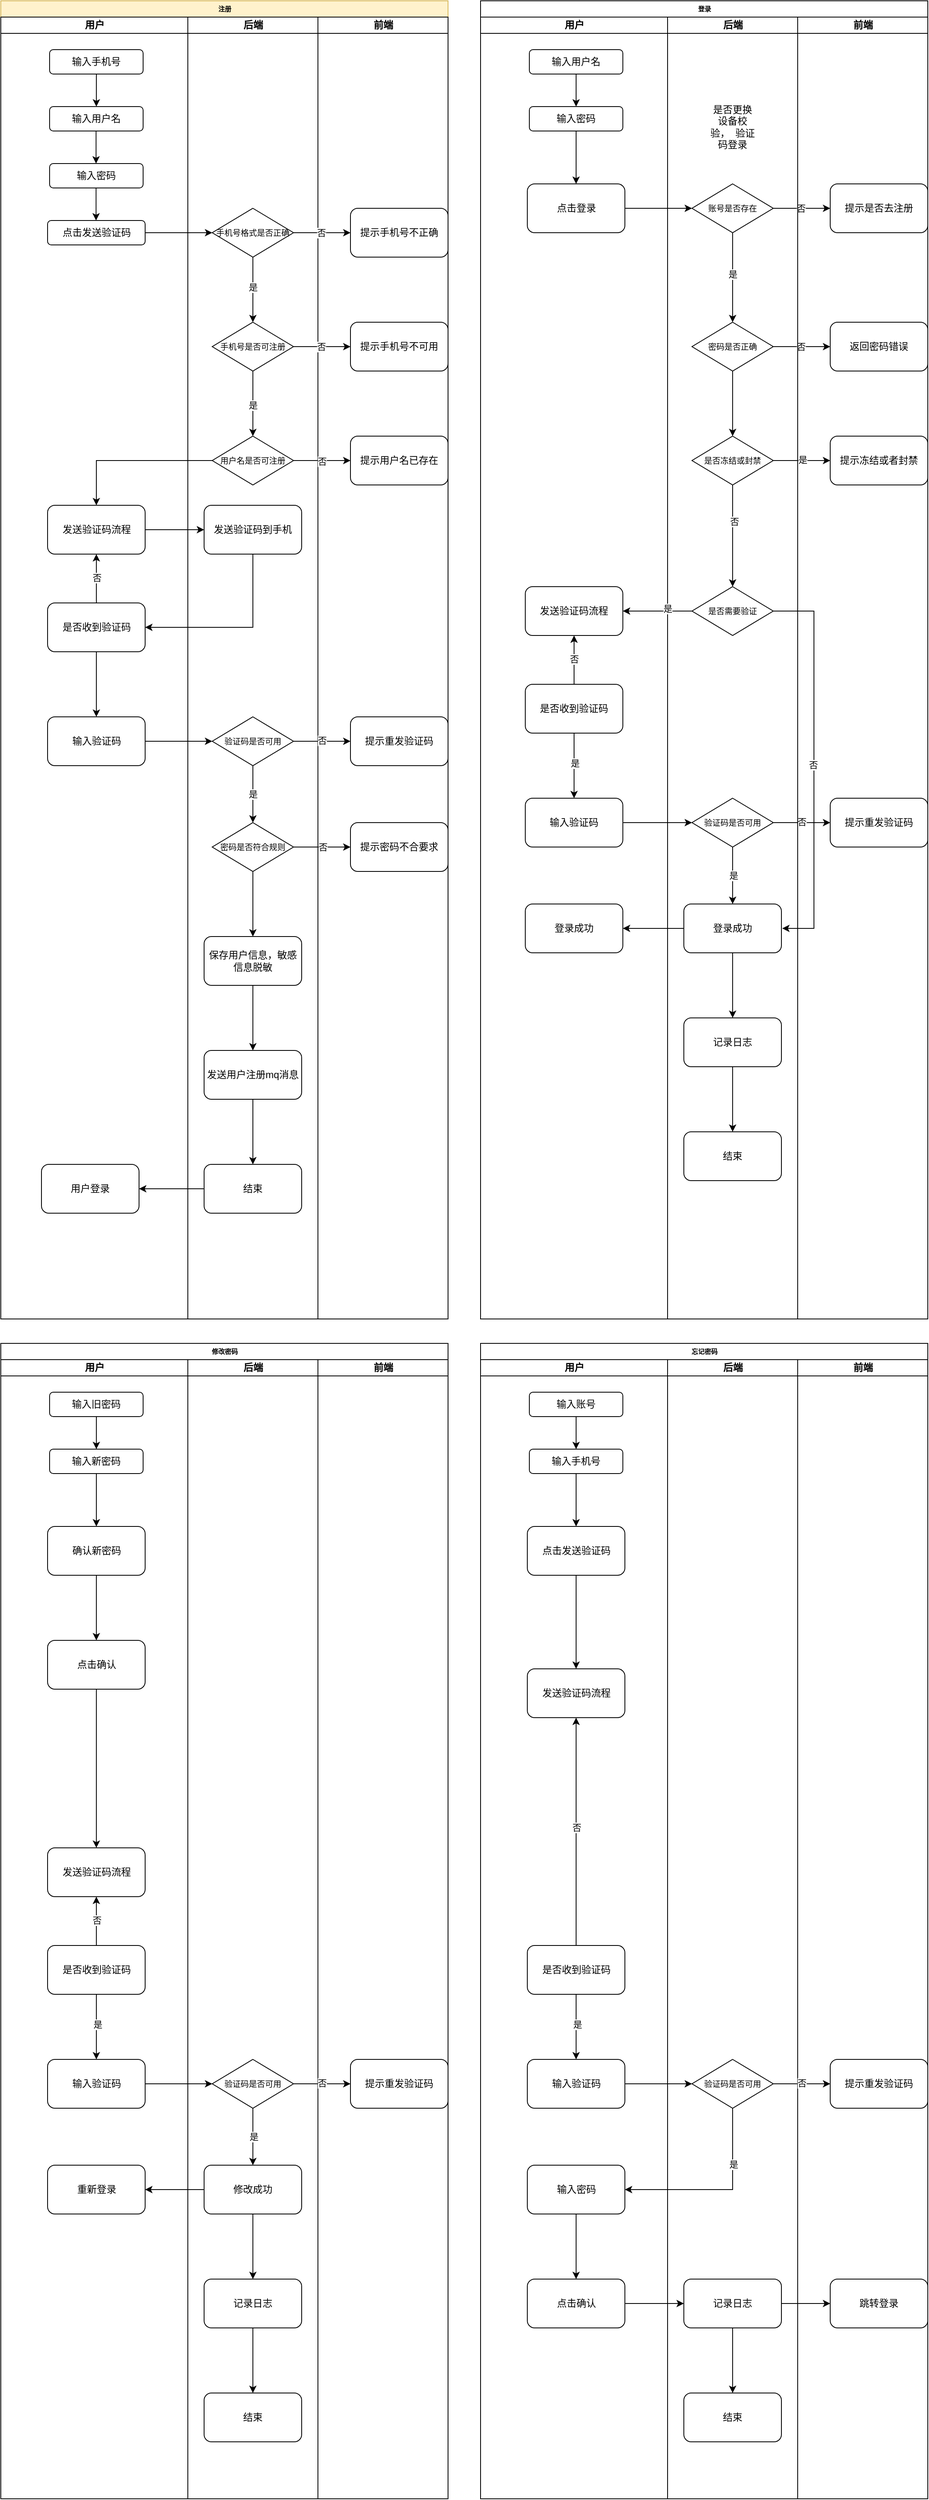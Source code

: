 <mxfile version="22.1.4" type="github">
  <diagram name="Page-1" id="74e2e168-ea6b-b213-b513-2b3c1d86103e">
    <mxGraphModel dx="1026" dy="616" grid="1" gridSize="10" guides="1" tooltips="1" connect="1" arrows="1" fold="1" page="1" pageScale="1" pageWidth="1100" pageHeight="850" background="none" math="0" shadow="0">
      <root>
        <mxCell id="0" />
        <mxCell id="1" parent="0" />
        <mxCell id="77e6c97f196da883-1" value="注册" style="swimlane;html=1;childLayout=stackLayout;startSize=20;rounded=0;shadow=0;labelBackgroundColor=none;strokeWidth=1;fontFamily=Verdana;fontSize=8;align=center;fillColor=#fff2cc;strokeColor=#d6b656;" parent="1" vertex="1">
          <mxGeometry x="70" y="10" width="550" height="1620" as="geometry" />
        </mxCell>
        <mxCell id="77e6c97f196da883-2" value="用户" style="swimlane;html=1;startSize=20;" parent="77e6c97f196da883-1" vertex="1">
          <mxGeometry y="20" width="230" height="1600" as="geometry" />
        </mxCell>
        <mxCell id="Mrs2PnhfkA3vAVPsogvi-46" value="输入手机号" style="rounded=1;whiteSpace=wrap;html=1;" parent="77e6c97f196da883-2" vertex="1">
          <mxGeometry x="60" y="40" width="115" height="30" as="geometry" />
        </mxCell>
        <mxCell id="Mrs2PnhfkA3vAVPsogvi-47" value="输入用户名" style="rounded=1;whiteSpace=wrap;html=1;" parent="77e6c97f196da883-2" vertex="1">
          <mxGeometry x="60" y="110" width="115" height="30" as="geometry" />
        </mxCell>
        <mxCell id="Mrs2PnhfkA3vAVPsogvi-87" value="输入密码" style="rounded=1;whiteSpace=wrap;html=1;" parent="77e6c97f196da883-2" vertex="1">
          <mxGeometry x="60" y="180" width="115" height="30" as="geometry" />
        </mxCell>
        <mxCell id="Mrs2PnhfkA3vAVPsogvi-88" value="点击发送验证码" style="rounded=1;whiteSpace=wrap;html=1;" parent="77e6c97f196da883-2" vertex="1">
          <mxGeometry x="57.5" y="250" width="120" height="30" as="geometry" />
        </mxCell>
        <mxCell id="Mrs2PnhfkA3vAVPsogvi-94" value="" style="endArrow=classic;html=1;rounded=0;exitX=0.5;exitY=1;exitDx=0;exitDy=0;" parent="77e6c97f196da883-2" source="Mrs2PnhfkA3vAVPsogvi-46" target="Mrs2PnhfkA3vAVPsogvi-47" edge="1">
          <mxGeometry width="50" height="50" relative="1" as="geometry">
            <mxPoint x="240" y="200" as="sourcePoint" />
            <mxPoint x="290" y="150" as="targetPoint" />
          </mxGeometry>
        </mxCell>
        <mxCell id="Mrs2PnhfkA3vAVPsogvi-96" value="" style="endArrow=classic;html=1;rounded=0;exitX=0.5;exitY=1;exitDx=0;exitDy=0;" parent="77e6c97f196da883-2" edge="1">
          <mxGeometry width="50" height="50" relative="1" as="geometry">
            <mxPoint x="117.14" y="140" as="sourcePoint" />
            <mxPoint x="117.14" y="180" as="targetPoint" />
          </mxGeometry>
        </mxCell>
        <mxCell id="Mrs2PnhfkA3vAVPsogvi-97" value="" style="endArrow=classic;html=1;rounded=0;exitX=0.5;exitY=1;exitDx=0;exitDy=0;" parent="77e6c97f196da883-2" edge="1">
          <mxGeometry width="50" height="50" relative="1" as="geometry">
            <mxPoint x="117.14" y="210" as="sourcePoint" />
            <mxPoint x="117.14" y="250" as="targetPoint" />
          </mxGeometry>
        </mxCell>
        <mxCell id="Mrs2PnhfkA3vAVPsogvi-127" value="发送验证码流程" style="rounded=1;whiteSpace=wrap;html=1;" parent="77e6c97f196da883-2" vertex="1">
          <mxGeometry x="57.5" y="600" width="120" height="60" as="geometry" />
        </mxCell>
        <mxCell id="Mrs2PnhfkA3vAVPsogvi-137" value="" style="edgeStyle=orthogonalEdgeStyle;rounded=0;orthogonalLoop=1;jettySize=auto;html=1;" parent="77e6c97f196da883-2" source="Mrs2PnhfkA3vAVPsogvi-135" target="Mrs2PnhfkA3vAVPsogvi-127" edge="1">
          <mxGeometry relative="1" as="geometry" />
        </mxCell>
        <mxCell id="Mrs2PnhfkA3vAVPsogvi-138" value="否" style="edgeLabel;html=1;align=center;verticalAlign=middle;resizable=0;points=[];" parent="Mrs2PnhfkA3vAVPsogvi-137" vertex="1" connectable="0">
          <mxGeometry x="0.039" relative="1" as="geometry">
            <mxPoint as="offset" />
          </mxGeometry>
        </mxCell>
        <mxCell id="Mrs2PnhfkA3vAVPsogvi-140" value="" style="edgeStyle=orthogonalEdgeStyle;rounded=0;orthogonalLoop=1;jettySize=auto;html=1;" parent="77e6c97f196da883-2" source="Mrs2PnhfkA3vAVPsogvi-135" target="Mrs2PnhfkA3vAVPsogvi-139" edge="1">
          <mxGeometry relative="1" as="geometry" />
        </mxCell>
        <mxCell id="Mrs2PnhfkA3vAVPsogvi-135" value="是否收到验证码" style="rounded=1;whiteSpace=wrap;html=1;" parent="77e6c97f196da883-2" vertex="1">
          <mxGeometry x="57.5" y="720" width="120" height="60" as="geometry" />
        </mxCell>
        <mxCell id="Mrs2PnhfkA3vAVPsogvi-139" value="输入验证码" style="rounded=1;whiteSpace=wrap;html=1;" parent="77e6c97f196da883-2" vertex="1">
          <mxGeometry x="57.5" y="860" width="120" height="60" as="geometry" />
        </mxCell>
        <mxCell id="Mrs2PnhfkA3vAVPsogvi-160" value="用户登录" style="rounded=1;whiteSpace=wrap;html=1;" parent="77e6c97f196da883-2" vertex="1">
          <mxGeometry x="50" y="1410" width="120" height="60" as="geometry" />
        </mxCell>
        <mxCell id="77e6c97f196da883-4" value="后端" style="swimlane;html=1;startSize=20;" parent="77e6c97f196da883-1" vertex="1">
          <mxGeometry x="230" y="20" width="160" height="1600" as="geometry" />
        </mxCell>
        <mxCell id="Mrs2PnhfkA3vAVPsogvi-101" value="" style="edgeStyle=orthogonalEdgeStyle;rounded=0;orthogonalLoop=1;jettySize=auto;html=1;" parent="77e6c97f196da883-4" source="Mrs2PnhfkA3vAVPsogvi-98" target="Mrs2PnhfkA3vAVPsogvi-100" edge="1">
          <mxGeometry relative="1" as="geometry" />
        </mxCell>
        <mxCell id="Mrs2PnhfkA3vAVPsogvi-106" value="是" style="edgeLabel;html=1;align=center;verticalAlign=middle;resizable=0;points=[];" parent="Mrs2PnhfkA3vAVPsogvi-101" vertex="1" connectable="0">
          <mxGeometry x="-0.071" relative="1" as="geometry">
            <mxPoint as="offset" />
          </mxGeometry>
        </mxCell>
        <mxCell id="Mrs2PnhfkA3vAVPsogvi-98" value="&lt;font style=&quot;font-size: 10px;&quot;&gt;手机号格式是否正确&lt;/font&gt;" style="rhombus;whiteSpace=wrap;html=1;" parent="77e6c97f196da883-4" vertex="1">
          <mxGeometry x="30" y="235" width="100" height="60" as="geometry" />
        </mxCell>
        <mxCell id="Mrs2PnhfkA3vAVPsogvi-103" value="" style="edgeStyle=orthogonalEdgeStyle;rounded=0;orthogonalLoop=1;jettySize=auto;html=1;" parent="77e6c97f196da883-4" source="Mrs2PnhfkA3vAVPsogvi-100" target="Mrs2PnhfkA3vAVPsogvi-102" edge="1">
          <mxGeometry relative="1" as="geometry" />
        </mxCell>
        <mxCell id="Mrs2PnhfkA3vAVPsogvi-107" value="是" style="edgeLabel;html=1;align=center;verticalAlign=middle;resizable=0;points=[];" parent="Mrs2PnhfkA3vAVPsogvi-103" vertex="1" connectable="0">
          <mxGeometry x="0.036" relative="1" as="geometry">
            <mxPoint as="offset" />
          </mxGeometry>
        </mxCell>
        <mxCell id="Mrs2PnhfkA3vAVPsogvi-100" value="&lt;font style=&quot;font-size: 10px;&quot;&gt;手机号是否可注册&lt;/font&gt;" style="rhombus;whiteSpace=wrap;html=1;" parent="77e6c97f196da883-4" vertex="1">
          <mxGeometry x="30" y="375" width="100" height="60" as="geometry" />
        </mxCell>
        <mxCell id="Mrs2PnhfkA3vAVPsogvi-102" value="&lt;font style=&quot;font-size: 10px;&quot;&gt;用户名是否可注册&lt;/font&gt;" style="rhombus;whiteSpace=wrap;html=1;" parent="77e6c97f196da883-4" vertex="1">
          <mxGeometry x="30" y="515" width="100" height="60" as="geometry" />
        </mxCell>
        <mxCell id="Mrs2PnhfkA3vAVPsogvi-155" value="" style="edgeStyle=orthogonalEdgeStyle;rounded=0;orthogonalLoop=1;jettySize=auto;html=1;" parent="77e6c97f196da883-4" source="Mrs2PnhfkA3vAVPsogvi-104" target="Mrs2PnhfkA3vAVPsogvi-154" edge="1">
          <mxGeometry relative="1" as="geometry" />
        </mxCell>
        <mxCell id="Mrs2PnhfkA3vAVPsogvi-104" value="&lt;font style=&quot;font-size: 10px;&quot;&gt;密码是否符合规则&lt;/font&gt;" style="rhombus;whiteSpace=wrap;html=1;" parent="77e6c97f196da883-4" vertex="1">
          <mxGeometry x="30" y="990" width="100" height="60" as="geometry" />
        </mxCell>
        <mxCell id="Mrs2PnhfkA3vAVPsogvi-133" value="发送验证码到手机" style="rounded=1;whiteSpace=wrap;html=1;" parent="77e6c97f196da883-4" vertex="1">
          <mxGeometry x="20" y="600" width="120" height="60" as="geometry" />
        </mxCell>
        <mxCell id="Mrs2PnhfkA3vAVPsogvi-146" value="" style="edgeStyle=orthogonalEdgeStyle;rounded=0;orthogonalLoop=1;jettySize=auto;html=1;" parent="77e6c97f196da883-4" source="Mrs2PnhfkA3vAVPsogvi-144" target="Mrs2PnhfkA3vAVPsogvi-104" edge="1">
          <mxGeometry relative="1" as="geometry" />
        </mxCell>
        <mxCell id="Mrs2PnhfkA3vAVPsogvi-147" value="是" style="edgeLabel;html=1;align=center;verticalAlign=middle;resizable=0;points=[];" parent="Mrs2PnhfkA3vAVPsogvi-146" vertex="1" connectable="0">
          <mxGeometry x="0.004" relative="1" as="geometry">
            <mxPoint as="offset" />
          </mxGeometry>
        </mxCell>
        <mxCell id="Mrs2PnhfkA3vAVPsogvi-144" value="&lt;font style=&quot;font-size: 10px;&quot;&gt;验证码是否可用&lt;/font&gt;" style="rhombus;whiteSpace=wrap;html=1;" parent="77e6c97f196da883-4" vertex="1">
          <mxGeometry x="30" y="860" width="100" height="60" as="geometry" />
        </mxCell>
        <mxCell id="Mrs2PnhfkA3vAVPsogvi-157" value="" style="edgeStyle=orthogonalEdgeStyle;rounded=0;orthogonalLoop=1;jettySize=auto;html=1;" parent="77e6c97f196da883-4" source="Mrs2PnhfkA3vAVPsogvi-154" target="Mrs2PnhfkA3vAVPsogvi-156" edge="1">
          <mxGeometry relative="1" as="geometry" />
        </mxCell>
        <mxCell id="Mrs2PnhfkA3vAVPsogvi-154" value="保存用户信息，敏感信息脱敏" style="rounded=1;whiteSpace=wrap;html=1;" parent="77e6c97f196da883-4" vertex="1">
          <mxGeometry x="20" y="1130" width="120" height="60" as="geometry" />
        </mxCell>
        <mxCell id="Mrs2PnhfkA3vAVPsogvi-159" value="" style="edgeStyle=orthogonalEdgeStyle;rounded=0;orthogonalLoop=1;jettySize=auto;html=1;" parent="77e6c97f196da883-4" source="Mrs2PnhfkA3vAVPsogvi-156" target="Mrs2PnhfkA3vAVPsogvi-158" edge="1">
          <mxGeometry relative="1" as="geometry" />
        </mxCell>
        <mxCell id="Mrs2PnhfkA3vAVPsogvi-156" value="发送用户注册mq消息" style="rounded=1;whiteSpace=wrap;html=1;" parent="77e6c97f196da883-4" vertex="1">
          <mxGeometry x="20" y="1270" width="120" height="60" as="geometry" />
        </mxCell>
        <mxCell id="Mrs2PnhfkA3vAVPsogvi-158" value="结束" style="rounded=1;whiteSpace=wrap;html=1;" parent="77e6c97f196da883-4" vertex="1">
          <mxGeometry x="20" y="1410" width="120" height="60" as="geometry" />
        </mxCell>
        <mxCell id="77e6c97f196da883-5" value="前端" style="swimlane;html=1;startSize=20;" parent="77e6c97f196da883-1" vertex="1">
          <mxGeometry x="390" y="20" width="160" height="1600" as="geometry" />
        </mxCell>
        <mxCell id="Mrs2PnhfkA3vAVPsogvi-114" value="提示手机号不正确" style="rounded=1;whiteSpace=wrap;html=1;" parent="77e6c97f196da883-5" vertex="1">
          <mxGeometry x="40" y="235" width="120" height="60" as="geometry" />
        </mxCell>
        <mxCell id="Mrs2PnhfkA3vAVPsogvi-117" value="提示手机号不可用" style="rounded=1;whiteSpace=wrap;html=1;" parent="77e6c97f196da883-5" vertex="1">
          <mxGeometry x="40" y="375" width="120" height="60" as="geometry" />
        </mxCell>
        <mxCell id="Mrs2PnhfkA3vAVPsogvi-119" value="提示用户名已存在" style="rounded=1;whiteSpace=wrap;html=1;" parent="77e6c97f196da883-5" vertex="1">
          <mxGeometry x="40" y="515" width="120" height="60" as="geometry" />
        </mxCell>
        <mxCell id="Mrs2PnhfkA3vAVPsogvi-148" value="提示重发验证码" style="rounded=1;whiteSpace=wrap;html=1;" parent="77e6c97f196da883-5" vertex="1">
          <mxGeometry x="40" y="860" width="120" height="60" as="geometry" />
        </mxCell>
        <mxCell id="Mrs2PnhfkA3vAVPsogvi-150" value="提示密码不合要求" style="rounded=1;whiteSpace=wrap;html=1;" parent="77e6c97f196da883-5" vertex="1">
          <mxGeometry x="40" y="990" width="120" height="60" as="geometry" />
        </mxCell>
        <mxCell id="Mrs2PnhfkA3vAVPsogvi-109" value="" style="edgeStyle=orthogonalEdgeStyle;rounded=0;orthogonalLoop=1;jettySize=auto;html=1;" parent="77e6c97f196da883-1" source="Mrs2PnhfkA3vAVPsogvi-88" target="Mrs2PnhfkA3vAVPsogvi-98" edge="1">
          <mxGeometry relative="1" as="geometry" />
        </mxCell>
        <mxCell id="Mrs2PnhfkA3vAVPsogvi-115" value="" style="edgeStyle=orthogonalEdgeStyle;rounded=0;orthogonalLoop=1;jettySize=auto;html=1;" parent="77e6c97f196da883-1" source="Mrs2PnhfkA3vAVPsogvi-98" target="Mrs2PnhfkA3vAVPsogvi-114" edge="1">
          <mxGeometry relative="1" as="geometry" />
        </mxCell>
        <mxCell id="Mrs2PnhfkA3vAVPsogvi-122" value="否" style="edgeLabel;html=1;align=center;verticalAlign=middle;resizable=0;points=[];" parent="Mrs2PnhfkA3vAVPsogvi-115" vertex="1" connectable="0">
          <mxGeometry x="-0.025" relative="1" as="geometry">
            <mxPoint as="offset" />
          </mxGeometry>
        </mxCell>
        <mxCell id="Mrs2PnhfkA3vAVPsogvi-118" value="" style="edgeStyle=orthogonalEdgeStyle;rounded=0;orthogonalLoop=1;jettySize=auto;html=1;" parent="77e6c97f196da883-1" source="Mrs2PnhfkA3vAVPsogvi-100" target="Mrs2PnhfkA3vAVPsogvi-117" edge="1">
          <mxGeometry relative="1" as="geometry" />
        </mxCell>
        <mxCell id="Mrs2PnhfkA3vAVPsogvi-121" value="否" style="edgeLabel;html=1;align=center;verticalAlign=middle;resizable=0;points=[];" parent="Mrs2PnhfkA3vAVPsogvi-118" vertex="1" connectable="0">
          <mxGeometry x="-0.025" relative="1" as="geometry">
            <mxPoint as="offset" />
          </mxGeometry>
        </mxCell>
        <mxCell id="Mrs2PnhfkA3vAVPsogvi-120" value="" style="edgeStyle=orthogonalEdgeStyle;rounded=0;orthogonalLoop=1;jettySize=auto;html=1;" parent="77e6c97f196da883-1" source="Mrs2PnhfkA3vAVPsogvi-102" target="Mrs2PnhfkA3vAVPsogvi-119" edge="1">
          <mxGeometry relative="1" as="geometry" />
        </mxCell>
        <mxCell id="Mrs2PnhfkA3vAVPsogvi-123" value="否" style="edgeLabel;html=1;align=center;verticalAlign=middle;resizable=0;points=[];" parent="Mrs2PnhfkA3vAVPsogvi-120" vertex="1" connectable="0">
          <mxGeometry x="-0.004" y="-1" relative="1" as="geometry">
            <mxPoint as="offset" />
          </mxGeometry>
        </mxCell>
        <mxCell id="Mrs2PnhfkA3vAVPsogvi-128" value="" style="edgeStyle=orthogonalEdgeStyle;rounded=0;orthogonalLoop=1;jettySize=auto;html=1;" parent="77e6c97f196da883-1" source="Mrs2PnhfkA3vAVPsogvi-102" target="Mrs2PnhfkA3vAVPsogvi-127" edge="1">
          <mxGeometry relative="1" as="geometry" />
        </mxCell>
        <mxCell id="Mrs2PnhfkA3vAVPsogvi-134" value="" style="edgeStyle=orthogonalEdgeStyle;rounded=0;orthogonalLoop=1;jettySize=auto;html=1;" parent="77e6c97f196da883-1" source="Mrs2PnhfkA3vAVPsogvi-127" target="Mrs2PnhfkA3vAVPsogvi-133" edge="1">
          <mxGeometry relative="1" as="geometry" />
        </mxCell>
        <mxCell id="Mrs2PnhfkA3vAVPsogvi-136" value="" style="endArrow=classic;html=1;rounded=0;exitX=0.5;exitY=1;exitDx=0;exitDy=0;entryX=1;entryY=0.5;entryDx=0;entryDy=0;" parent="77e6c97f196da883-1" source="Mrs2PnhfkA3vAVPsogvi-133" target="Mrs2PnhfkA3vAVPsogvi-135" edge="1">
          <mxGeometry width="50" height="50" relative="1" as="geometry">
            <mxPoint x="250" y="700" as="sourcePoint" />
            <mxPoint x="300" y="650" as="targetPoint" />
            <Array as="points">
              <mxPoint x="310" y="770" />
            </Array>
          </mxGeometry>
        </mxCell>
        <mxCell id="Mrs2PnhfkA3vAVPsogvi-145" value="" style="edgeStyle=orthogonalEdgeStyle;rounded=0;orthogonalLoop=1;jettySize=auto;html=1;" parent="77e6c97f196da883-1" source="Mrs2PnhfkA3vAVPsogvi-139" target="Mrs2PnhfkA3vAVPsogvi-144" edge="1">
          <mxGeometry relative="1" as="geometry" />
        </mxCell>
        <mxCell id="Mrs2PnhfkA3vAVPsogvi-149" value="" style="edgeStyle=orthogonalEdgeStyle;rounded=0;orthogonalLoop=1;jettySize=auto;html=1;" parent="77e6c97f196da883-1" source="Mrs2PnhfkA3vAVPsogvi-144" target="Mrs2PnhfkA3vAVPsogvi-148" edge="1">
          <mxGeometry relative="1" as="geometry" />
        </mxCell>
        <mxCell id="Mrs2PnhfkA3vAVPsogvi-152" value="否" style="edgeLabel;html=1;align=center;verticalAlign=middle;resizable=0;points=[];" parent="Mrs2PnhfkA3vAVPsogvi-149" vertex="1" connectable="0">
          <mxGeometry x="-0.023" y="1" relative="1" as="geometry">
            <mxPoint x="1" as="offset" />
          </mxGeometry>
        </mxCell>
        <mxCell id="Mrs2PnhfkA3vAVPsogvi-151" value="" style="edgeStyle=orthogonalEdgeStyle;rounded=0;orthogonalLoop=1;jettySize=auto;html=1;" parent="77e6c97f196da883-1" source="Mrs2PnhfkA3vAVPsogvi-104" target="Mrs2PnhfkA3vAVPsogvi-150" edge="1">
          <mxGeometry relative="1" as="geometry" />
        </mxCell>
        <mxCell id="Mrs2PnhfkA3vAVPsogvi-153" value="否" style="edgeLabel;html=1;align=center;verticalAlign=middle;resizable=0;points=[];" parent="Mrs2PnhfkA3vAVPsogvi-151" vertex="1" connectable="0">
          <mxGeometry x="0.038" relative="1" as="geometry">
            <mxPoint x="-1" as="offset" />
          </mxGeometry>
        </mxCell>
        <mxCell id="Mrs2PnhfkA3vAVPsogvi-161" value="" style="edgeStyle=orthogonalEdgeStyle;rounded=0;orthogonalLoop=1;jettySize=auto;html=1;" parent="77e6c97f196da883-1" source="Mrs2PnhfkA3vAVPsogvi-158" target="Mrs2PnhfkA3vAVPsogvi-160" edge="1">
          <mxGeometry relative="1" as="geometry" />
        </mxCell>
        <mxCell id="-wVJVxd8WleeXn3yaGTg-1" value="修改密码" style="swimlane;html=1;childLayout=stackLayout;startSize=20;rounded=0;shadow=0;labelBackgroundColor=none;strokeWidth=1;fontFamily=Verdana;fontSize=8;align=center;" parent="1" vertex="1">
          <mxGeometry x="70" y="1660" width="550" height="1420" as="geometry" />
        </mxCell>
        <mxCell id="-wVJVxd8WleeXn3yaGTg-3" value="用户" style="swimlane;html=1;startSize=20;" parent="-wVJVxd8WleeXn3yaGTg-1" vertex="1">
          <mxGeometry y="20" width="230" height="1400" as="geometry" />
        </mxCell>
        <mxCell id="-wVJVxd8WleeXn3yaGTg-4" value="输入旧密码" style="rounded=1;whiteSpace=wrap;html=1;" parent="-wVJVxd8WleeXn3yaGTg-3" vertex="1">
          <mxGeometry x="60" y="40" width="115" height="30" as="geometry" />
        </mxCell>
        <mxCell id="-wVJVxd8WleeXn3yaGTg-60" value="" style="edgeStyle=orthogonalEdgeStyle;rounded=0;orthogonalLoop=1;jettySize=auto;html=1;" parent="-wVJVxd8WleeXn3yaGTg-3" source="-wVJVxd8WleeXn3yaGTg-5" target="-wVJVxd8WleeXn3yaGTg-59" edge="1">
          <mxGeometry relative="1" as="geometry" />
        </mxCell>
        <mxCell id="-wVJVxd8WleeXn3yaGTg-5" value="输入新密码" style="rounded=1;whiteSpace=wrap;html=1;" parent="-wVJVxd8WleeXn3yaGTg-3" vertex="1">
          <mxGeometry x="60" y="110" width="115" height="30" as="geometry" />
        </mxCell>
        <mxCell id="-wVJVxd8WleeXn3yaGTg-8" value="" style="endArrow=classic;html=1;rounded=0;exitX=0.5;exitY=1;exitDx=0;exitDy=0;" parent="-wVJVxd8WleeXn3yaGTg-3" source="-wVJVxd8WleeXn3yaGTg-4" target="-wVJVxd8WleeXn3yaGTg-5" edge="1">
          <mxGeometry width="50" height="50" relative="1" as="geometry">
            <mxPoint x="240" y="200" as="sourcePoint" />
            <mxPoint x="290" y="150" as="targetPoint" />
          </mxGeometry>
        </mxCell>
        <mxCell id="-wVJVxd8WleeXn3yaGTg-11" value="发送验证码流程" style="rounded=1;whiteSpace=wrap;html=1;" parent="-wVJVxd8WleeXn3yaGTg-3" vertex="1">
          <mxGeometry x="57.5" y="600" width="120" height="60" as="geometry" />
        </mxCell>
        <mxCell id="-wVJVxd8WleeXn3yaGTg-12" value="" style="edgeStyle=orthogonalEdgeStyle;rounded=0;orthogonalLoop=1;jettySize=auto;html=1;" parent="-wVJVxd8WleeXn3yaGTg-3" source="-wVJVxd8WleeXn3yaGTg-15" target="-wVJVxd8WleeXn3yaGTg-11" edge="1">
          <mxGeometry relative="1" as="geometry" />
        </mxCell>
        <mxCell id="-wVJVxd8WleeXn3yaGTg-13" value="否" style="edgeLabel;html=1;align=center;verticalAlign=middle;resizable=0;points=[];" parent="-wVJVxd8WleeXn3yaGTg-12" vertex="1" connectable="0">
          <mxGeometry x="0.039" relative="1" as="geometry">
            <mxPoint as="offset" />
          </mxGeometry>
        </mxCell>
        <mxCell id="-wVJVxd8WleeXn3yaGTg-14" value="" style="edgeStyle=orthogonalEdgeStyle;rounded=0;orthogonalLoop=1;jettySize=auto;html=1;" parent="-wVJVxd8WleeXn3yaGTg-3" source="-wVJVxd8WleeXn3yaGTg-15" target="-wVJVxd8WleeXn3yaGTg-16" edge="1">
          <mxGeometry relative="1" as="geometry" />
        </mxCell>
        <mxCell id="-wVJVxd8WleeXn3yaGTg-71" value="是" style="edgeLabel;html=1;align=center;verticalAlign=middle;resizable=0;points=[];" parent="-wVJVxd8WleeXn3yaGTg-14" vertex="1" connectable="0">
          <mxGeometry x="-0.087" y="1" relative="1" as="geometry">
            <mxPoint as="offset" />
          </mxGeometry>
        </mxCell>
        <mxCell id="-wVJVxd8WleeXn3yaGTg-15" value="是否收到验证码" style="rounded=1;whiteSpace=wrap;html=1;" parent="-wVJVxd8WleeXn3yaGTg-3" vertex="1">
          <mxGeometry x="57.5" y="720" width="120" height="60" as="geometry" />
        </mxCell>
        <mxCell id="-wVJVxd8WleeXn3yaGTg-16" value="输入验证码" style="rounded=1;whiteSpace=wrap;html=1;" parent="-wVJVxd8WleeXn3yaGTg-3" vertex="1">
          <mxGeometry x="57.5" y="860" width="120" height="60" as="geometry" />
        </mxCell>
        <mxCell id="-wVJVxd8WleeXn3yaGTg-128" value="" style="edgeStyle=orthogonalEdgeStyle;rounded=0;orthogonalLoop=1;jettySize=auto;html=1;" parent="-wVJVxd8WleeXn3yaGTg-3" source="-wVJVxd8WleeXn3yaGTg-59" target="-wVJVxd8WleeXn3yaGTg-127" edge="1">
          <mxGeometry relative="1" as="geometry" />
        </mxCell>
        <mxCell id="-wVJVxd8WleeXn3yaGTg-59" value="确认新密码" style="whiteSpace=wrap;html=1;rounded=1;" parent="-wVJVxd8WleeXn3yaGTg-3" vertex="1">
          <mxGeometry x="57.5" y="205" width="120" height="60" as="geometry" />
        </mxCell>
        <mxCell id="-wVJVxd8WleeXn3yaGTg-69" value="重新登录" style="whiteSpace=wrap;html=1;rounded=1;" parent="-wVJVxd8WleeXn3yaGTg-3" vertex="1">
          <mxGeometry x="57.5" y="990" width="120" height="60" as="geometry" />
        </mxCell>
        <mxCell id="-wVJVxd8WleeXn3yaGTg-127" value="点击确认" style="whiteSpace=wrap;html=1;rounded=1;" parent="-wVJVxd8WleeXn3yaGTg-3" vertex="1">
          <mxGeometry x="57.5" y="345" width="120" height="60" as="geometry" />
        </mxCell>
        <mxCell id="-wVJVxd8WleeXn3yaGTg-130" value="" style="edgeStyle=orthogonalEdgeStyle;rounded=0;orthogonalLoop=1;jettySize=auto;html=1;entryX=0.5;entryY=0;entryDx=0;entryDy=0;" parent="-wVJVxd8WleeXn3yaGTg-3" source="-wVJVxd8WleeXn3yaGTg-127" target="-wVJVxd8WleeXn3yaGTg-11" edge="1">
          <mxGeometry relative="1" as="geometry">
            <mxPoint x="260" y="370" as="targetPoint" />
          </mxGeometry>
        </mxCell>
        <mxCell id="-wVJVxd8WleeXn3yaGTg-18" value="后端" style="swimlane;html=1;startSize=20;" parent="-wVJVxd8WleeXn3yaGTg-1" vertex="1">
          <mxGeometry x="230" y="20" width="160" height="1400" as="geometry" />
        </mxCell>
        <mxCell id="-wVJVxd8WleeXn3yaGTg-29" value="" style="edgeStyle=orthogonalEdgeStyle;rounded=0;orthogonalLoop=1;jettySize=auto;html=1;" parent="-wVJVxd8WleeXn3yaGTg-18" source="-wVJVxd8WleeXn3yaGTg-31" edge="1">
          <mxGeometry relative="1" as="geometry">
            <mxPoint x="80" y="990" as="targetPoint" />
          </mxGeometry>
        </mxCell>
        <mxCell id="-wVJVxd8WleeXn3yaGTg-30" value="是" style="edgeLabel;html=1;align=center;verticalAlign=middle;resizable=0;points=[];" parent="-wVJVxd8WleeXn3yaGTg-29" vertex="1" connectable="0">
          <mxGeometry x="0.004" relative="1" as="geometry">
            <mxPoint as="offset" />
          </mxGeometry>
        </mxCell>
        <mxCell id="-wVJVxd8WleeXn3yaGTg-31" value="&lt;font style=&quot;font-size: 10px;&quot;&gt;验证码是否可用&lt;/font&gt;" style="rhombus;whiteSpace=wrap;html=1;" parent="-wVJVxd8WleeXn3yaGTg-18" vertex="1">
          <mxGeometry x="30" y="860" width="100" height="60" as="geometry" />
        </mxCell>
        <mxCell id="-wVJVxd8WleeXn3yaGTg-66" value="" style="edgeStyle=orthogonalEdgeStyle;rounded=0;orthogonalLoop=1;jettySize=auto;html=1;" parent="-wVJVxd8WleeXn3yaGTg-18" source="-wVJVxd8WleeXn3yaGTg-33" target="-wVJVxd8WleeXn3yaGTg-65" edge="1">
          <mxGeometry relative="1" as="geometry" />
        </mxCell>
        <mxCell id="-wVJVxd8WleeXn3yaGTg-33" value="修改成功" style="rounded=1;whiteSpace=wrap;html=1;" parent="-wVJVxd8WleeXn3yaGTg-18" vertex="1">
          <mxGeometry x="20" y="990" width="120" height="60" as="geometry" />
        </mxCell>
        <mxCell id="-wVJVxd8WleeXn3yaGTg-68" value="" style="edgeStyle=orthogonalEdgeStyle;rounded=0;orthogonalLoop=1;jettySize=auto;html=1;" parent="-wVJVxd8WleeXn3yaGTg-18" source="-wVJVxd8WleeXn3yaGTg-65" target="-wVJVxd8WleeXn3yaGTg-67" edge="1">
          <mxGeometry relative="1" as="geometry" />
        </mxCell>
        <mxCell id="-wVJVxd8WleeXn3yaGTg-65" value="记录日志" style="rounded=1;whiteSpace=wrap;html=1;" parent="-wVJVxd8WleeXn3yaGTg-18" vertex="1">
          <mxGeometry x="20" y="1130" width="120" height="60" as="geometry" />
        </mxCell>
        <mxCell id="-wVJVxd8WleeXn3yaGTg-67" value="结束" style="rounded=1;whiteSpace=wrap;html=1;" parent="-wVJVxd8WleeXn3yaGTg-18" vertex="1">
          <mxGeometry x="20" y="1270" width="120" height="60" as="geometry" />
        </mxCell>
        <mxCell id="-wVJVxd8WleeXn3yaGTg-37" value="前端" style="swimlane;html=1;startSize=20;" parent="-wVJVxd8WleeXn3yaGTg-1" vertex="1">
          <mxGeometry x="390" y="20" width="160" height="1400" as="geometry" />
        </mxCell>
        <mxCell id="-wVJVxd8WleeXn3yaGTg-41" value="提示重发验证码" style="rounded=1;whiteSpace=wrap;html=1;" parent="-wVJVxd8WleeXn3yaGTg-37" vertex="1">
          <mxGeometry x="40" y="860" width="120" height="60" as="geometry" />
        </mxCell>
        <mxCell id="-wVJVxd8WleeXn3yaGTg-53" value="" style="edgeStyle=orthogonalEdgeStyle;rounded=0;orthogonalLoop=1;jettySize=auto;html=1;" parent="-wVJVxd8WleeXn3yaGTg-1" source="-wVJVxd8WleeXn3yaGTg-16" target="-wVJVxd8WleeXn3yaGTg-31" edge="1">
          <mxGeometry relative="1" as="geometry" />
        </mxCell>
        <mxCell id="-wVJVxd8WleeXn3yaGTg-54" value="" style="edgeStyle=orthogonalEdgeStyle;rounded=0;orthogonalLoop=1;jettySize=auto;html=1;" parent="-wVJVxd8WleeXn3yaGTg-1" source="-wVJVxd8WleeXn3yaGTg-31" target="-wVJVxd8WleeXn3yaGTg-41" edge="1">
          <mxGeometry relative="1" as="geometry" />
        </mxCell>
        <mxCell id="-wVJVxd8WleeXn3yaGTg-55" value="否" style="edgeLabel;html=1;align=center;verticalAlign=middle;resizable=0;points=[];" parent="-wVJVxd8WleeXn3yaGTg-54" vertex="1" connectable="0">
          <mxGeometry x="-0.023" y="1" relative="1" as="geometry">
            <mxPoint x="1" as="offset" />
          </mxGeometry>
        </mxCell>
        <mxCell id="-wVJVxd8WleeXn3yaGTg-70" value="" style="edgeStyle=orthogonalEdgeStyle;rounded=0;orthogonalLoop=1;jettySize=auto;html=1;" parent="-wVJVxd8WleeXn3yaGTg-1" source="-wVJVxd8WleeXn3yaGTg-33" target="-wVJVxd8WleeXn3yaGTg-69" edge="1">
          <mxGeometry relative="1" as="geometry" />
        </mxCell>
        <mxCell id="-wVJVxd8WleeXn3yaGTg-78" value="登录" style="swimlane;html=1;childLayout=stackLayout;startSize=20;rounded=0;shadow=0;labelBackgroundColor=none;strokeWidth=1;fontFamily=Verdana;fontSize=8;align=center;" parent="1" vertex="1">
          <mxGeometry x="660" y="10" width="550" height="1620" as="geometry" />
        </mxCell>
        <mxCell id="-wVJVxd8WleeXn3yaGTg-80" value="用户" style="swimlane;html=1;startSize=20;" parent="-wVJVxd8WleeXn3yaGTg-78" vertex="1">
          <mxGeometry y="20" width="230" height="1600" as="geometry" />
        </mxCell>
        <mxCell id="-wVJVxd8WleeXn3yaGTg-81" value="输入用户名" style="rounded=1;whiteSpace=wrap;html=1;" parent="-wVJVxd8WleeXn3yaGTg-80" vertex="1">
          <mxGeometry x="60" y="40" width="115" height="30" as="geometry" />
        </mxCell>
        <mxCell id="-wVJVxd8WleeXn3yaGTg-82" value="" style="edgeStyle=orthogonalEdgeStyle;rounded=0;orthogonalLoop=1;jettySize=auto;html=1;" parent="-wVJVxd8WleeXn3yaGTg-80" source="-wVJVxd8WleeXn3yaGTg-83" target="-wVJVxd8WleeXn3yaGTg-92" edge="1">
          <mxGeometry relative="1" as="geometry" />
        </mxCell>
        <mxCell id="-wVJVxd8WleeXn3yaGTg-83" value="输入密码" style="rounded=1;whiteSpace=wrap;html=1;" parent="-wVJVxd8WleeXn3yaGTg-80" vertex="1">
          <mxGeometry x="60" y="110" width="115" height="30" as="geometry" />
        </mxCell>
        <mxCell id="-wVJVxd8WleeXn3yaGTg-84" value="" style="endArrow=classic;html=1;rounded=0;exitX=0.5;exitY=1;exitDx=0;exitDy=0;" parent="-wVJVxd8WleeXn3yaGTg-80" source="-wVJVxd8WleeXn3yaGTg-81" target="-wVJVxd8WleeXn3yaGTg-83" edge="1">
          <mxGeometry width="50" height="50" relative="1" as="geometry">
            <mxPoint x="240" y="200" as="sourcePoint" />
            <mxPoint x="290" y="150" as="targetPoint" />
          </mxGeometry>
        </mxCell>
        <mxCell id="-wVJVxd8WleeXn3yaGTg-85" value="发送验证码流程" style="rounded=1;whiteSpace=wrap;html=1;" parent="-wVJVxd8WleeXn3yaGTg-80" vertex="1">
          <mxGeometry x="55" y="700" width="120" height="60" as="geometry" />
        </mxCell>
        <mxCell id="-wVJVxd8WleeXn3yaGTg-86" value="" style="edgeStyle=orthogonalEdgeStyle;rounded=0;orthogonalLoop=1;jettySize=auto;html=1;" parent="-wVJVxd8WleeXn3yaGTg-80" source="-wVJVxd8WleeXn3yaGTg-90" target="-wVJVxd8WleeXn3yaGTg-85" edge="1">
          <mxGeometry relative="1" as="geometry" />
        </mxCell>
        <mxCell id="-wVJVxd8WleeXn3yaGTg-87" value="否" style="edgeLabel;html=1;align=center;verticalAlign=middle;resizable=0;points=[];" parent="-wVJVxd8WleeXn3yaGTg-86" vertex="1" connectable="0">
          <mxGeometry x="0.039" relative="1" as="geometry">
            <mxPoint as="offset" />
          </mxGeometry>
        </mxCell>
        <mxCell id="-wVJVxd8WleeXn3yaGTg-88" value="" style="edgeStyle=orthogonalEdgeStyle;rounded=0;orthogonalLoop=1;jettySize=auto;html=1;" parent="-wVJVxd8WleeXn3yaGTg-80" source="-wVJVxd8WleeXn3yaGTg-90" target="-wVJVxd8WleeXn3yaGTg-91" edge="1">
          <mxGeometry relative="1" as="geometry" />
        </mxCell>
        <mxCell id="-wVJVxd8WleeXn3yaGTg-89" value="是" style="edgeLabel;html=1;align=center;verticalAlign=middle;resizable=0;points=[];" parent="-wVJVxd8WleeXn3yaGTg-88" vertex="1" connectable="0">
          <mxGeometry x="-0.087" y="1" relative="1" as="geometry">
            <mxPoint as="offset" />
          </mxGeometry>
        </mxCell>
        <mxCell id="-wVJVxd8WleeXn3yaGTg-90" value="是否收到验证码" style="rounded=1;whiteSpace=wrap;html=1;" parent="-wVJVxd8WleeXn3yaGTg-80" vertex="1">
          <mxGeometry x="55" y="820" width="120" height="60" as="geometry" />
        </mxCell>
        <mxCell id="-wVJVxd8WleeXn3yaGTg-91" value="输入验证码" style="rounded=1;whiteSpace=wrap;html=1;" parent="-wVJVxd8WleeXn3yaGTg-80" vertex="1">
          <mxGeometry x="55" y="960" width="120" height="60" as="geometry" />
        </mxCell>
        <mxCell id="-wVJVxd8WleeXn3yaGTg-92" value="点击登录" style="whiteSpace=wrap;html=1;rounded=1;" parent="-wVJVxd8WleeXn3yaGTg-80" vertex="1">
          <mxGeometry x="57.5" y="205" width="120" height="60" as="geometry" />
        </mxCell>
        <mxCell id="-wVJVxd8WleeXn3yaGTg-93" value="登录成功" style="whiteSpace=wrap;html=1;rounded=1;" parent="-wVJVxd8WleeXn3yaGTg-80" vertex="1">
          <mxGeometry x="55" y="1090" width="120" height="60" as="geometry" />
        </mxCell>
        <mxCell id="-wVJVxd8WleeXn3yaGTg-94" value="后端" style="swimlane;html=1;startSize=20;" parent="-wVJVxd8WleeXn3yaGTg-78" vertex="1">
          <mxGeometry x="230" y="20" width="160" height="1600" as="geometry" />
        </mxCell>
        <mxCell id="-wVJVxd8WleeXn3yaGTg-95" value="" style="edgeStyle=orthogonalEdgeStyle;rounded=0;orthogonalLoop=1;jettySize=auto;html=1;" parent="-wVJVxd8WleeXn3yaGTg-94" source="-wVJVxd8WleeXn3yaGTg-97" target="-wVJVxd8WleeXn3yaGTg-100" edge="1">
          <mxGeometry relative="1" as="geometry" />
        </mxCell>
        <mxCell id="-wVJVxd8WleeXn3yaGTg-96" value="是" style="edgeLabel;html=1;align=center;verticalAlign=middle;resizable=0;points=[];" parent="-wVJVxd8WleeXn3yaGTg-95" vertex="1" connectable="0">
          <mxGeometry x="-0.071" relative="1" as="geometry">
            <mxPoint as="offset" />
          </mxGeometry>
        </mxCell>
        <mxCell id="-wVJVxd8WleeXn3yaGTg-97" value="&lt;span style=&quot;font-size: 10px;&quot;&gt;账号是否存在&lt;/span&gt;" style="rhombus;whiteSpace=wrap;html=1;" parent="-wVJVxd8WleeXn3yaGTg-94" vertex="1">
          <mxGeometry x="30" y="205" width="100" height="60" as="geometry" />
        </mxCell>
        <mxCell id="nExFQj0_HpVKt4s4wUYa-8" value="" style="edgeStyle=orthogonalEdgeStyle;rounded=0;orthogonalLoop=1;jettySize=auto;html=1;" edge="1" parent="-wVJVxd8WleeXn3yaGTg-94" source="-wVJVxd8WleeXn3yaGTg-100" target="nExFQj0_HpVKt4s4wUYa-7">
          <mxGeometry relative="1" as="geometry" />
        </mxCell>
        <mxCell id="-wVJVxd8WleeXn3yaGTg-100" value="&lt;font style=&quot;font-size: 10px;&quot;&gt;密码是否正确&lt;/font&gt;" style="rhombus;whiteSpace=wrap;html=1;" parent="-wVJVxd8WleeXn3yaGTg-94" vertex="1">
          <mxGeometry x="30" y="375" width="100" height="60" as="geometry" />
        </mxCell>
        <mxCell id="-wVJVxd8WleeXn3yaGTg-101" value="&lt;span style=&quot;font-size: 10px;&quot;&gt;是否需要验证&lt;/span&gt;" style="rhombus;whiteSpace=wrap;html=1;" parent="-wVJVxd8WleeXn3yaGTg-94" vertex="1">
          <mxGeometry x="30" y="700" width="100" height="60" as="geometry" />
        </mxCell>
        <mxCell id="-wVJVxd8WleeXn3yaGTg-102" value="" style="edgeStyle=orthogonalEdgeStyle;rounded=0;orthogonalLoop=1;jettySize=auto;html=1;" parent="-wVJVxd8WleeXn3yaGTg-94" source="-wVJVxd8WleeXn3yaGTg-104" edge="1">
          <mxGeometry relative="1" as="geometry">
            <mxPoint x="80" y="1090" as="targetPoint" />
          </mxGeometry>
        </mxCell>
        <mxCell id="-wVJVxd8WleeXn3yaGTg-103" value="是" style="edgeLabel;html=1;align=center;verticalAlign=middle;resizable=0;points=[];" parent="-wVJVxd8WleeXn3yaGTg-102" vertex="1" connectable="0">
          <mxGeometry x="0.004" relative="1" as="geometry">
            <mxPoint as="offset" />
          </mxGeometry>
        </mxCell>
        <mxCell id="-wVJVxd8WleeXn3yaGTg-104" value="&lt;font style=&quot;font-size: 10px;&quot;&gt;验证码是否可用&lt;/font&gt;" style="rhombus;whiteSpace=wrap;html=1;" parent="-wVJVxd8WleeXn3yaGTg-94" vertex="1">
          <mxGeometry x="30" y="960" width="100" height="60" as="geometry" />
        </mxCell>
        <mxCell id="-wVJVxd8WleeXn3yaGTg-105" value="" style="edgeStyle=orthogonalEdgeStyle;rounded=0;orthogonalLoop=1;jettySize=auto;html=1;" parent="-wVJVxd8WleeXn3yaGTg-94" source="-wVJVxd8WleeXn3yaGTg-106" target="-wVJVxd8WleeXn3yaGTg-108" edge="1">
          <mxGeometry relative="1" as="geometry" />
        </mxCell>
        <mxCell id="-wVJVxd8WleeXn3yaGTg-106" value="登录成功" style="rounded=1;whiteSpace=wrap;html=1;" parent="-wVJVxd8WleeXn3yaGTg-94" vertex="1">
          <mxGeometry x="20" y="1090" width="120" height="60" as="geometry" />
        </mxCell>
        <mxCell id="-wVJVxd8WleeXn3yaGTg-107" value="" style="edgeStyle=orthogonalEdgeStyle;rounded=0;orthogonalLoop=1;jettySize=auto;html=1;" parent="-wVJVxd8WleeXn3yaGTg-94" source="-wVJVxd8WleeXn3yaGTg-108" target="-wVJVxd8WleeXn3yaGTg-109" edge="1">
          <mxGeometry relative="1" as="geometry" />
        </mxCell>
        <mxCell id="-wVJVxd8WleeXn3yaGTg-108" value="记录日志" style="rounded=1;whiteSpace=wrap;html=1;" parent="-wVJVxd8WleeXn3yaGTg-94" vertex="1">
          <mxGeometry x="20" y="1230" width="120" height="60" as="geometry" />
        </mxCell>
        <mxCell id="-wVJVxd8WleeXn3yaGTg-109" value="结束" style="rounded=1;whiteSpace=wrap;html=1;" parent="-wVJVxd8WleeXn3yaGTg-94" vertex="1">
          <mxGeometry x="20" y="1370" width="120" height="60" as="geometry" />
        </mxCell>
        <mxCell id="-wVJVxd8WleeXn3yaGTg-110" value="" style="edgeStyle=orthogonalEdgeStyle;rounded=0;orthogonalLoop=1;jettySize=auto;html=1;exitX=1;exitY=0.5;exitDx=0;exitDy=0;" parent="-wVJVxd8WleeXn3yaGTg-94" source="-wVJVxd8WleeXn3yaGTg-101" edge="1">
          <mxGeometry relative="1" as="geometry">
            <mxPoint x="141" y="1120" as="targetPoint" />
            <Array as="points">
              <mxPoint x="180" y="730" />
              <mxPoint x="180" y="1120" />
              <mxPoint x="141" y="1120" />
            </Array>
          </mxGeometry>
        </mxCell>
        <mxCell id="-wVJVxd8WleeXn3yaGTg-111" value="否" style="edgeLabel;html=1;align=center;verticalAlign=middle;resizable=0;points=[];" parent="-wVJVxd8WleeXn3yaGTg-110" vertex="1" connectable="0">
          <mxGeometry x="-0.004" y="-1" relative="1" as="geometry">
            <mxPoint as="offset" />
          </mxGeometry>
        </mxCell>
        <mxCell id="nExFQj0_HpVKt4s4wUYa-7" value="&lt;font style=&quot;font-size: 10px;&quot;&gt;是否冻结或封禁&lt;/font&gt;" style="rhombus;whiteSpace=wrap;html=1;" vertex="1" parent="-wVJVxd8WleeXn3yaGTg-94">
          <mxGeometry x="30" y="515" width="100" height="60" as="geometry" />
        </mxCell>
        <mxCell id="nExFQj0_HpVKt4s4wUYa-12" value="" style="edgeStyle=orthogonalEdgeStyle;rounded=0;orthogonalLoop=1;jettySize=auto;html=1;exitX=0.5;exitY=1;exitDx=0;exitDy=0;entryX=0.5;entryY=0;entryDx=0;entryDy=0;" edge="1" parent="-wVJVxd8WleeXn3yaGTg-94" source="nExFQj0_HpVKt4s4wUYa-7" target="-wVJVxd8WleeXn3yaGTg-101">
          <mxGeometry relative="1" as="geometry">
            <mxPoint x="90" y="445" as="sourcePoint" />
            <mxPoint x="90" y="525" as="targetPoint" />
          </mxGeometry>
        </mxCell>
        <mxCell id="nExFQj0_HpVKt4s4wUYa-13" value="否" style="edgeLabel;html=1;align=center;verticalAlign=middle;resizable=0;points=[];" vertex="1" connectable="0" parent="nExFQj0_HpVKt4s4wUYa-12">
          <mxGeometry x="-0.28" y="2" relative="1" as="geometry">
            <mxPoint as="offset" />
          </mxGeometry>
        </mxCell>
        <mxCell id="nExFQj0_HpVKt4s4wUYa-15" value="是否更换设备校验，&amp;nbsp; 验证码登录" style="text;html=1;strokeColor=none;fillColor=none;align=center;verticalAlign=middle;whiteSpace=wrap;rounded=0;" vertex="1" parent="-wVJVxd8WleeXn3yaGTg-94">
          <mxGeometry x="50" y="120" width="60" height="30" as="geometry" />
        </mxCell>
        <mxCell id="-wVJVxd8WleeXn3yaGTg-116" value="" style="edgeStyle=orthogonalEdgeStyle;rounded=0;orthogonalLoop=1;jettySize=auto;html=1;exitX=1;exitY=0.5;exitDx=0;exitDy=0;" parent="-wVJVxd8WleeXn3yaGTg-78" source="-wVJVxd8WleeXn3yaGTg-92" target="-wVJVxd8WleeXn3yaGTg-97" edge="1">
          <mxGeometry relative="1" as="geometry">
            <mxPoint x="177.5" y="285" as="sourcePoint" />
          </mxGeometry>
        </mxCell>
        <mxCell id="-wVJVxd8WleeXn3yaGTg-117" value="" style="edgeStyle=orthogonalEdgeStyle;rounded=0;orthogonalLoop=1;jettySize=auto;html=1;" parent="-wVJVxd8WleeXn3yaGTg-78" source="-wVJVxd8WleeXn3yaGTg-97" target="-wVJVxd8WleeXn3yaGTg-113" edge="1">
          <mxGeometry relative="1" as="geometry" />
        </mxCell>
        <mxCell id="-wVJVxd8WleeXn3yaGTg-118" value="否" style="edgeLabel;html=1;align=center;verticalAlign=middle;resizable=0;points=[];" parent="-wVJVxd8WleeXn3yaGTg-117" vertex="1" connectable="0">
          <mxGeometry x="-0.025" relative="1" as="geometry">
            <mxPoint as="offset" />
          </mxGeometry>
        </mxCell>
        <mxCell id="-wVJVxd8WleeXn3yaGTg-119" value="" style="edgeStyle=orthogonalEdgeStyle;rounded=0;orthogonalLoop=1;jettySize=auto;html=1;" parent="-wVJVxd8WleeXn3yaGTg-78" source="-wVJVxd8WleeXn3yaGTg-100" target="-wVJVxd8WleeXn3yaGTg-114" edge="1">
          <mxGeometry relative="1" as="geometry" />
        </mxCell>
        <mxCell id="-wVJVxd8WleeXn3yaGTg-120" value="否" style="edgeLabel;html=1;align=center;verticalAlign=middle;resizable=0;points=[];" parent="-wVJVxd8WleeXn3yaGTg-119" vertex="1" connectable="0">
          <mxGeometry x="-0.025" relative="1" as="geometry">
            <mxPoint as="offset" />
          </mxGeometry>
        </mxCell>
        <mxCell id="-wVJVxd8WleeXn3yaGTg-121" value="" style="edgeStyle=orthogonalEdgeStyle;rounded=0;orthogonalLoop=1;jettySize=auto;html=1;" parent="-wVJVxd8WleeXn3yaGTg-78" source="-wVJVxd8WleeXn3yaGTg-101" target="-wVJVxd8WleeXn3yaGTg-85" edge="1">
          <mxGeometry relative="1" as="geometry" />
        </mxCell>
        <mxCell id="-wVJVxd8WleeXn3yaGTg-122" value="是" style="edgeLabel;html=1;align=center;verticalAlign=middle;resizable=0;points=[];" parent="-wVJVxd8WleeXn3yaGTg-121" vertex="1" connectable="0">
          <mxGeometry x="-0.281" y="-3" relative="1" as="geometry">
            <mxPoint as="offset" />
          </mxGeometry>
        </mxCell>
        <mxCell id="-wVJVxd8WleeXn3yaGTg-123" value="" style="edgeStyle=orthogonalEdgeStyle;rounded=0;orthogonalLoop=1;jettySize=auto;html=1;" parent="-wVJVxd8WleeXn3yaGTg-78" source="-wVJVxd8WleeXn3yaGTg-91" target="-wVJVxd8WleeXn3yaGTg-104" edge="1">
          <mxGeometry relative="1" as="geometry" />
        </mxCell>
        <mxCell id="-wVJVxd8WleeXn3yaGTg-124" value="" style="edgeStyle=orthogonalEdgeStyle;rounded=0;orthogonalLoop=1;jettySize=auto;html=1;" parent="-wVJVxd8WleeXn3yaGTg-78" source="-wVJVxd8WleeXn3yaGTg-104" target="-wVJVxd8WleeXn3yaGTg-115" edge="1">
          <mxGeometry relative="1" as="geometry" />
        </mxCell>
        <mxCell id="-wVJVxd8WleeXn3yaGTg-125" value="否" style="edgeLabel;html=1;align=center;verticalAlign=middle;resizable=0;points=[];" parent="-wVJVxd8WleeXn3yaGTg-124" vertex="1" connectable="0">
          <mxGeometry x="-0.023" y="1" relative="1" as="geometry">
            <mxPoint x="1" as="offset" />
          </mxGeometry>
        </mxCell>
        <mxCell id="-wVJVxd8WleeXn3yaGTg-126" value="" style="edgeStyle=orthogonalEdgeStyle;rounded=0;orthogonalLoop=1;jettySize=auto;html=1;" parent="-wVJVxd8WleeXn3yaGTg-78" source="-wVJVxd8WleeXn3yaGTg-106" target="-wVJVxd8WleeXn3yaGTg-93" edge="1">
          <mxGeometry relative="1" as="geometry" />
        </mxCell>
        <mxCell id="-wVJVxd8WleeXn3yaGTg-112" value="前端" style="swimlane;html=1;startSize=20;" parent="-wVJVxd8WleeXn3yaGTg-78" vertex="1">
          <mxGeometry x="390" y="20" width="160" height="1600" as="geometry" />
        </mxCell>
        <mxCell id="-wVJVxd8WleeXn3yaGTg-113" value="提示是否去注册" style="rounded=1;whiteSpace=wrap;html=1;" parent="-wVJVxd8WleeXn3yaGTg-112" vertex="1">
          <mxGeometry x="40" y="205" width="120" height="60" as="geometry" />
        </mxCell>
        <mxCell id="-wVJVxd8WleeXn3yaGTg-114" value="返回密码错误" style="rounded=1;whiteSpace=wrap;html=1;" parent="-wVJVxd8WleeXn3yaGTg-112" vertex="1">
          <mxGeometry x="40" y="375" width="120" height="60" as="geometry" />
        </mxCell>
        <mxCell id="-wVJVxd8WleeXn3yaGTg-115" value="提示重发验证码" style="rounded=1;whiteSpace=wrap;html=1;" parent="-wVJVxd8WleeXn3yaGTg-112" vertex="1">
          <mxGeometry x="40" y="960" width="120" height="60" as="geometry" />
        </mxCell>
        <mxCell id="nExFQj0_HpVKt4s4wUYa-9" value="提示冻结或者封禁" style="rounded=1;whiteSpace=wrap;html=1;" vertex="1" parent="-wVJVxd8WleeXn3yaGTg-112">
          <mxGeometry x="40" y="515" width="120" height="60" as="geometry" />
        </mxCell>
        <mxCell id="nExFQj0_HpVKt4s4wUYa-10" value="" style="edgeStyle=orthogonalEdgeStyle;rounded=0;orthogonalLoop=1;jettySize=auto;html=1;" edge="1" parent="-wVJVxd8WleeXn3yaGTg-78" source="nExFQj0_HpVKt4s4wUYa-7" target="nExFQj0_HpVKt4s4wUYa-9">
          <mxGeometry relative="1" as="geometry" />
        </mxCell>
        <mxCell id="nExFQj0_HpVKt4s4wUYa-14" value="是" style="edgeLabel;html=1;align=center;verticalAlign=middle;resizable=0;points=[];" vertex="1" connectable="0" parent="nExFQj0_HpVKt4s4wUYa-10">
          <mxGeometry x="-0.014" y="1" relative="1" as="geometry">
            <mxPoint x="1" as="offset" />
          </mxGeometry>
        </mxCell>
        <mxCell id="-wVJVxd8WleeXn3yaGTg-132" value="忘记密码" style="swimlane;html=1;childLayout=stackLayout;startSize=20;rounded=0;shadow=0;labelBackgroundColor=none;strokeWidth=1;fontFamily=Verdana;fontSize=8;align=center;" parent="1" vertex="1">
          <mxGeometry x="660" y="1660" width="550" height="1420" as="geometry" />
        </mxCell>
        <mxCell id="-wVJVxd8WleeXn3yaGTg-133" value="用户" style="swimlane;html=1;startSize=20;" parent="-wVJVxd8WleeXn3yaGTg-132" vertex="1">
          <mxGeometry y="20" width="230" height="1400" as="geometry" />
        </mxCell>
        <mxCell id="-wVJVxd8WleeXn3yaGTg-134" value="输入账号" style="rounded=1;whiteSpace=wrap;html=1;" parent="-wVJVxd8WleeXn3yaGTg-133" vertex="1">
          <mxGeometry x="60" y="40" width="115" height="30" as="geometry" />
        </mxCell>
        <mxCell id="-wVJVxd8WleeXn3yaGTg-135" value="" style="edgeStyle=orthogonalEdgeStyle;rounded=0;orthogonalLoop=1;jettySize=auto;html=1;" parent="-wVJVxd8WleeXn3yaGTg-133" source="-wVJVxd8WleeXn3yaGTg-136" target="-wVJVxd8WleeXn3yaGTg-146" edge="1">
          <mxGeometry relative="1" as="geometry" />
        </mxCell>
        <mxCell id="-wVJVxd8WleeXn3yaGTg-136" value="输入手机号" style="rounded=1;whiteSpace=wrap;html=1;" parent="-wVJVxd8WleeXn3yaGTg-133" vertex="1">
          <mxGeometry x="60" y="110" width="115" height="30" as="geometry" />
        </mxCell>
        <mxCell id="-wVJVxd8WleeXn3yaGTg-137" value="" style="endArrow=classic;html=1;rounded=0;exitX=0.5;exitY=1;exitDx=0;exitDy=0;" parent="-wVJVxd8WleeXn3yaGTg-133" source="-wVJVxd8WleeXn3yaGTg-134" target="-wVJVxd8WleeXn3yaGTg-136" edge="1">
          <mxGeometry width="50" height="50" relative="1" as="geometry">
            <mxPoint x="240" y="200" as="sourcePoint" />
            <mxPoint x="290" y="150" as="targetPoint" />
          </mxGeometry>
        </mxCell>
        <mxCell id="-wVJVxd8WleeXn3yaGTg-138" value="发送验证码流程" style="rounded=1;whiteSpace=wrap;html=1;" parent="-wVJVxd8WleeXn3yaGTg-133" vertex="1">
          <mxGeometry x="57.5" y="380" width="120" height="60" as="geometry" />
        </mxCell>
        <mxCell id="-wVJVxd8WleeXn3yaGTg-139" value="" style="edgeStyle=orthogonalEdgeStyle;rounded=0;orthogonalLoop=1;jettySize=auto;html=1;" parent="-wVJVxd8WleeXn3yaGTg-133" source="-wVJVxd8WleeXn3yaGTg-143" target="-wVJVxd8WleeXn3yaGTg-138" edge="1">
          <mxGeometry relative="1" as="geometry" />
        </mxCell>
        <mxCell id="-wVJVxd8WleeXn3yaGTg-140" value="否" style="edgeLabel;html=1;align=center;verticalAlign=middle;resizable=0;points=[];" parent="-wVJVxd8WleeXn3yaGTg-139" vertex="1" connectable="0">
          <mxGeometry x="0.039" relative="1" as="geometry">
            <mxPoint as="offset" />
          </mxGeometry>
        </mxCell>
        <mxCell id="-wVJVxd8WleeXn3yaGTg-141" value="" style="edgeStyle=orthogonalEdgeStyle;rounded=0;orthogonalLoop=1;jettySize=auto;html=1;" parent="-wVJVxd8WleeXn3yaGTg-133" source="-wVJVxd8WleeXn3yaGTg-143" target="-wVJVxd8WleeXn3yaGTg-144" edge="1">
          <mxGeometry relative="1" as="geometry" />
        </mxCell>
        <mxCell id="-wVJVxd8WleeXn3yaGTg-142" value="是" style="edgeLabel;html=1;align=center;verticalAlign=middle;resizable=0;points=[];" parent="-wVJVxd8WleeXn3yaGTg-141" vertex="1" connectable="0">
          <mxGeometry x="-0.087" y="1" relative="1" as="geometry">
            <mxPoint as="offset" />
          </mxGeometry>
        </mxCell>
        <mxCell id="-wVJVxd8WleeXn3yaGTg-143" value="是否收到验证码" style="rounded=1;whiteSpace=wrap;html=1;" parent="-wVJVxd8WleeXn3yaGTg-133" vertex="1">
          <mxGeometry x="57.5" y="720" width="120" height="60" as="geometry" />
        </mxCell>
        <mxCell id="-wVJVxd8WleeXn3yaGTg-144" value="输入验证码" style="rounded=1;whiteSpace=wrap;html=1;" parent="-wVJVxd8WleeXn3yaGTg-133" vertex="1">
          <mxGeometry x="57.5" y="860" width="120" height="60" as="geometry" />
        </mxCell>
        <mxCell id="-wVJVxd8WleeXn3yaGTg-165" value="" style="edgeStyle=orthogonalEdgeStyle;rounded=0;orthogonalLoop=1;jettySize=auto;html=1;" parent="-wVJVxd8WleeXn3yaGTg-133" source="-wVJVxd8WleeXn3yaGTg-146" target="-wVJVxd8WleeXn3yaGTg-138" edge="1">
          <mxGeometry relative="1" as="geometry" />
        </mxCell>
        <mxCell id="-wVJVxd8WleeXn3yaGTg-146" value="点击发送验证码" style="whiteSpace=wrap;html=1;rounded=1;" parent="-wVJVxd8WleeXn3yaGTg-133" vertex="1">
          <mxGeometry x="57.5" y="205" width="120" height="60" as="geometry" />
        </mxCell>
        <mxCell id="-wVJVxd8WleeXn3yaGTg-168" value="" style="edgeStyle=orthogonalEdgeStyle;rounded=0;orthogonalLoop=1;jettySize=auto;html=1;" parent="-wVJVxd8WleeXn3yaGTg-133" source="-wVJVxd8WleeXn3yaGTg-147" target="-wVJVxd8WleeXn3yaGTg-167" edge="1">
          <mxGeometry relative="1" as="geometry" />
        </mxCell>
        <mxCell id="-wVJVxd8WleeXn3yaGTg-147" value="输入密码" style="whiteSpace=wrap;html=1;rounded=1;" parent="-wVJVxd8WleeXn3yaGTg-133" vertex="1">
          <mxGeometry x="57.5" y="990" width="120" height="60" as="geometry" />
        </mxCell>
        <mxCell id="-wVJVxd8WleeXn3yaGTg-167" value="点击确认" style="whiteSpace=wrap;html=1;rounded=1;" parent="-wVJVxd8WleeXn3yaGTg-133" vertex="1">
          <mxGeometry x="57.5" y="1130" width="120" height="60" as="geometry" />
        </mxCell>
        <mxCell id="-wVJVxd8WleeXn3yaGTg-150" value="后端" style="swimlane;html=1;startSize=20;" parent="-wVJVxd8WleeXn3yaGTg-132" vertex="1">
          <mxGeometry x="230" y="20" width="160" height="1400" as="geometry" />
        </mxCell>
        <mxCell id="-wVJVxd8WleeXn3yaGTg-153" value="&lt;font style=&quot;font-size: 10px;&quot;&gt;验证码是否可用&lt;/font&gt;" style="rhombus;whiteSpace=wrap;html=1;" parent="-wVJVxd8WleeXn3yaGTg-150" vertex="1">
          <mxGeometry x="30" y="860" width="100" height="60" as="geometry" />
        </mxCell>
        <mxCell id="-wVJVxd8WleeXn3yaGTg-156" value="" style="edgeStyle=orthogonalEdgeStyle;rounded=0;orthogonalLoop=1;jettySize=auto;html=1;" parent="-wVJVxd8WleeXn3yaGTg-150" source="-wVJVxd8WleeXn3yaGTg-157" target="-wVJVxd8WleeXn3yaGTg-158" edge="1">
          <mxGeometry relative="1" as="geometry" />
        </mxCell>
        <mxCell id="-wVJVxd8WleeXn3yaGTg-157" value="记录日志" style="rounded=1;whiteSpace=wrap;html=1;" parent="-wVJVxd8WleeXn3yaGTg-150" vertex="1">
          <mxGeometry x="20" y="1130" width="120" height="60" as="geometry" />
        </mxCell>
        <mxCell id="-wVJVxd8WleeXn3yaGTg-158" value="结束" style="rounded=1;whiteSpace=wrap;html=1;" parent="-wVJVxd8WleeXn3yaGTg-150" vertex="1">
          <mxGeometry x="20" y="1270" width="120" height="60" as="geometry" />
        </mxCell>
        <mxCell id="-wVJVxd8WleeXn3yaGTg-159" value="前端" style="swimlane;html=1;startSize=20;" parent="-wVJVxd8WleeXn3yaGTg-132" vertex="1">
          <mxGeometry x="390" y="20" width="160" height="1400" as="geometry" />
        </mxCell>
        <mxCell id="-wVJVxd8WleeXn3yaGTg-160" value="提示重发验证码" style="rounded=1;whiteSpace=wrap;html=1;" parent="-wVJVxd8WleeXn3yaGTg-159" vertex="1">
          <mxGeometry x="40" y="860" width="120" height="60" as="geometry" />
        </mxCell>
        <mxCell id="nExFQj0_HpVKt4s4wUYa-5" value="跳转登录" style="rounded=1;whiteSpace=wrap;html=1;" vertex="1" parent="-wVJVxd8WleeXn3yaGTg-159">
          <mxGeometry x="40" y="1130" width="120" height="60" as="geometry" />
        </mxCell>
        <mxCell id="-wVJVxd8WleeXn3yaGTg-161" value="" style="edgeStyle=orthogonalEdgeStyle;rounded=0;orthogonalLoop=1;jettySize=auto;html=1;" parent="-wVJVxd8WleeXn3yaGTg-132" source="-wVJVxd8WleeXn3yaGTg-144" target="-wVJVxd8WleeXn3yaGTg-153" edge="1">
          <mxGeometry relative="1" as="geometry" />
        </mxCell>
        <mxCell id="-wVJVxd8WleeXn3yaGTg-162" value="" style="edgeStyle=orthogonalEdgeStyle;rounded=0;orthogonalLoop=1;jettySize=auto;html=1;" parent="-wVJVxd8WleeXn3yaGTg-132" source="-wVJVxd8WleeXn3yaGTg-153" target="-wVJVxd8WleeXn3yaGTg-160" edge="1">
          <mxGeometry relative="1" as="geometry" />
        </mxCell>
        <mxCell id="-wVJVxd8WleeXn3yaGTg-163" value="否" style="edgeLabel;html=1;align=center;verticalAlign=middle;resizable=0;points=[];" parent="-wVJVxd8WleeXn3yaGTg-162" vertex="1" connectable="0">
          <mxGeometry x="-0.023" y="1" relative="1" as="geometry">
            <mxPoint x="1" as="offset" />
          </mxGeometry>
        </mxCell>
        <mxCell id="-wVJVxd8WleeXn3yaGTg-154" value="" style="edgeStyle=orthogonalEdgeStyle;rounded=0;orthogonalLoop=1;jettySize=auto;html=1;exitX=0.5;exitY=1;exitDx=0;exitDy=0;entryX=1;entryY=0.5;entryDx=0;entryDy=0;" parent="-wVJVxd8WleeXn3yaGTg-132" source="-wVJVxd8WleeXn3yaGTg-153" target="-wVJVxd8WleeXn3yaGTg-147" edge="1">
          <mxGeometry relative="1" as="geometry">
            <mxPoint x="310" y="1070" as="sourcePoint" />
            <mxPoint x="180" y="1050" as="targetPoint" />
          </mxGeometry>
        </mxCell>
        <mxCell id="-wVJVxd8WleeXn3yaGTg-166" value="是" style="edgeLabel;html=1;align=center;verticalAlign=middle;resizable=0;points=[];" parent="-wVJVxd8WleeXn3yaGTg-154" vertex="1" connectable="0">
          <mxGeometry x="-0.406" y="1" relative="1" as="geometry">
            <mxPoint as="offset" />
          </mxGeometry>
        </mxCell>
        <mxCell id="-wVJVxd8WleeXn3yaGTg-169" value="" style="edgeStyle=orthogonalEdgeStyle;rounded=0;orthogonalLoop=1;jettySize=auto;html=1;" parent="-wVJVxd8WleeXn3yaGTg-132" source="-wVJVxd8WleeXn3yaGTg-167" target="-wVJVxd8WleeXn3yaGTg-157" edge="1">
          <mxGeometry relative="1" as="geometry" />
        </mxCell>
        <mxCell id="nExFQj0_HpVKt4s4wUYa-6" value="" style="edgeStyle=orthogonalEdgeStyle;rounded=0;orthogonalLoop=1;jettySize=auto;html=1;" edge="1" parent="-wVJVxd8WleeXn3yaGTg-132" source="-wVJVxd8WleeXn3yaGTg-157" target="nExFQj0_HpVKt4s4wUYa-5">
          <mxGeometry relative="1" as="geometry" />
        </mxCell>
      </root>
    </mxGraphModel>
  </diagram>
</mxfile>
